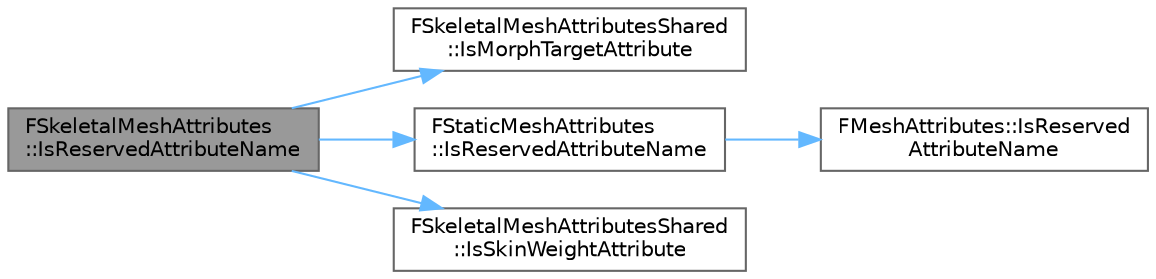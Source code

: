 digraph "FSkeletalMeshAttributes::IsReservedAttributeName"
{
 // INTERACTIVE_SVG=YES
 // LATEX_PDF_SIZE
  bgcolor="transparent";
  edge [fontname=Helvetica,fontsize=10,labelfontname=Helvetica,labelfontsize=10];
  node [fontname=Helvetica,fontsize=10,shape=box,height=0.2,width=0.4];
  rankdir="LR";
  Node1 [id="Node000001",label="FSkeletalMeshAttributes\l::IsReservedAttributeName",height=0.2,width=0.4,color="gray40", fillcolor="grey60", style="filled", fontcolor="black",tooltip="Returns true if a given attribute name is a name for a reserved attribute or not."];
  Node1 -> Node2 [id="edge1_Node000001_Node000002",color="steelblue1",style="solid",tooltip=" "];
  Node2 [id="Node000002",label="FSkeletalMeshAttributesShared\l::IsMorphTargetAttribute",height=0.2,width=0.4,color="grey40", fillcolor="white", style="filled",URL="$db/d56/classFSkeletalMeshAttributesShared.html#ac12e15744652068c04826f14e03547c3",tooltip="Returns true if the given attribute name refers to a morph target attribute."];
  Node1 -> Node3 [id="edge2_Node000001_Node000003",color="steelblue1",style="solid",tooltip=" "];
  Node3 [id="Node000003",label="FStaticMeshAttributes\l::IsReservedAttributeName",height=0.2,width=0.4,color="grey40", fillcolor="white", style="filled",URL="$d1/d0a/classFStaticMeshAttributes.html#a6e2b7759567e27a2acf1050a4476b5f6",tooltip=" "];
  Node3 -> Node4 [id="edge3_Node000003_Node000004",color="steelblue1",style="solid",tooltip=" "];
  Node4 [id="Node000004",label="FMeshAttributes::IsReserved\lAttributeName",height=0.2,width=0.4,color="grey40", fillcolor="white", style="filled",URL="$d8/de0/classFMeshAttributes.html#a51bf1c0723d8fb74eb5d953772a28976",tooltip=" "];
  Node1 -> Node5 [id="edge4_Node000001_Node000005",color="steelblue1",style="solid",tooltip=" "];
  Node5 [id="Node000005",label="FSkeletalMeshAttributesShared\l::IsSkinWeightAttribute",height=0.2,width=0.4,color="grey40", fillcolor="white", style="filled",URL="$db/d56/classFSkeletalMeshAttributesShared.html#a7438799774b6ff4278d82f977c5d5812",tooltip="Helper function that indicates whether an attribute name represents a skin weight attribute."];
}
